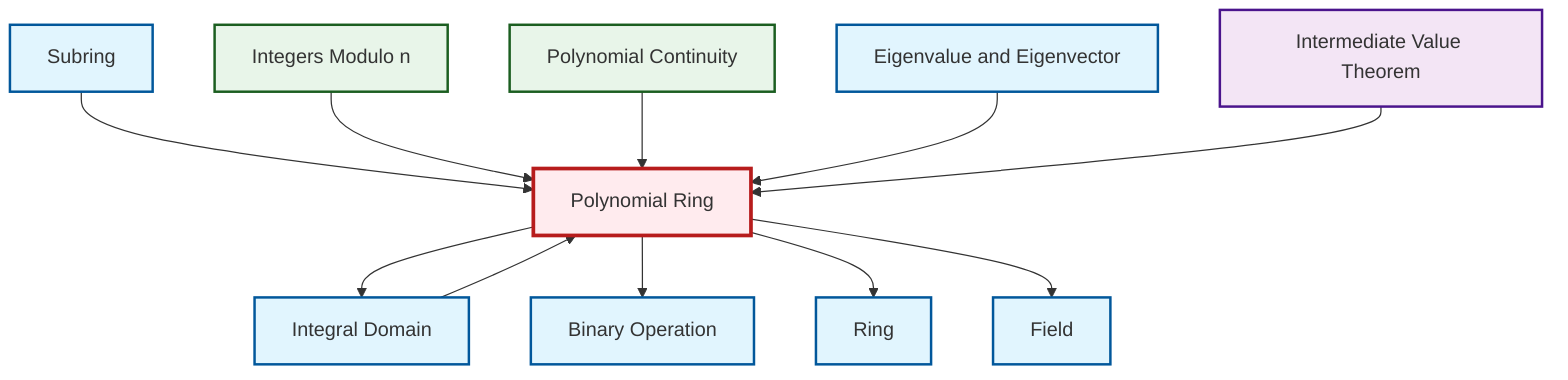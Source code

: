 graph TD
    classDef definition fill:#e1f5fe,stroke:#01579b,stroke-width:2px
    classDef theorem fill:#f3e5f5,stroke:#4a148c,stroke-width:2px
    classDef axiom fill:#fff3e0,stroke:#e65100,stroke-width:2px
    classDef example fill:#e8f5e9,stroke:#1b5e20,stroke-width:2px
    classDef current fill:#ffebee,stroke:#b71c1c,stroke-width:3px
    def-eigenvalue-eigenvector["Eigenvalue and Eigenvector"]:::definition
    def-subring["Subring"]:::definition
    def-integral-domain["Integral Domain"]:::definition
    ex-quotient-integers-mod-n["Integers Modulo n"]:::example
    def-polynomial-ring["Polynomial Ring"]:::definition
    def-ring["Ring"]:::definition
    ex-polynomial-continuity["Polynomial Continuity"]:::example
    def-binary-operation["Binary Operation"]:::definition
    thm-intermediate-value["Intermediate Value Theorem"]:::theorem
    def-field["Field"]:::definition
    def-subring --> def-polynomial-ring
    def-polynomial-ring --> def-integral-domain
    ex-quotient-integers-mod-n --> def-polynomial-ring
    def-polynomial-ring --> def-binary-operation
    def-polynomial-ring --> def-ring
    def-polynomial-ring --> def-field
    ex-polynomial-continuity --> def-polynomial-ring
    def-eigenvalue-eigenvector --> def-polynomial-ring
    def-integral-domain --> def-polynomial-ring
    thm-intermediate-value --> def-polynomial-ring
    class def-polynomial-ring current